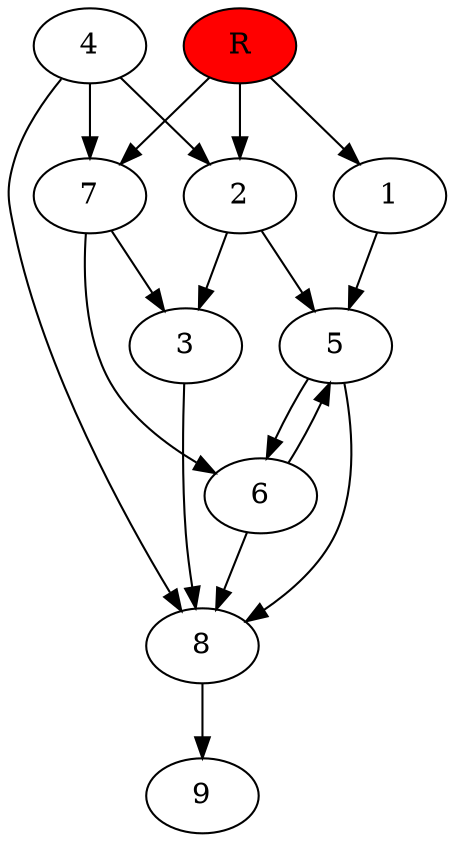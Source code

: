 digraph prb50732 {
	1
	2
	3
	4
	5
	6
	7
	8
	R [fillcolor="#ff0000" style=filled]
	1 -> 5
	2 -> 3
	2 -> 5
	3 -> 8
	4 -> 2
	4 -> 7
	4 -> 8
	5 -> 6
	5 -> 8
	6 -> 5
	6 -> 8
	7 -> 3
	7 -> 6
	8 -> 9
	R -> 1
	R -> 2
	R -> 7
}
